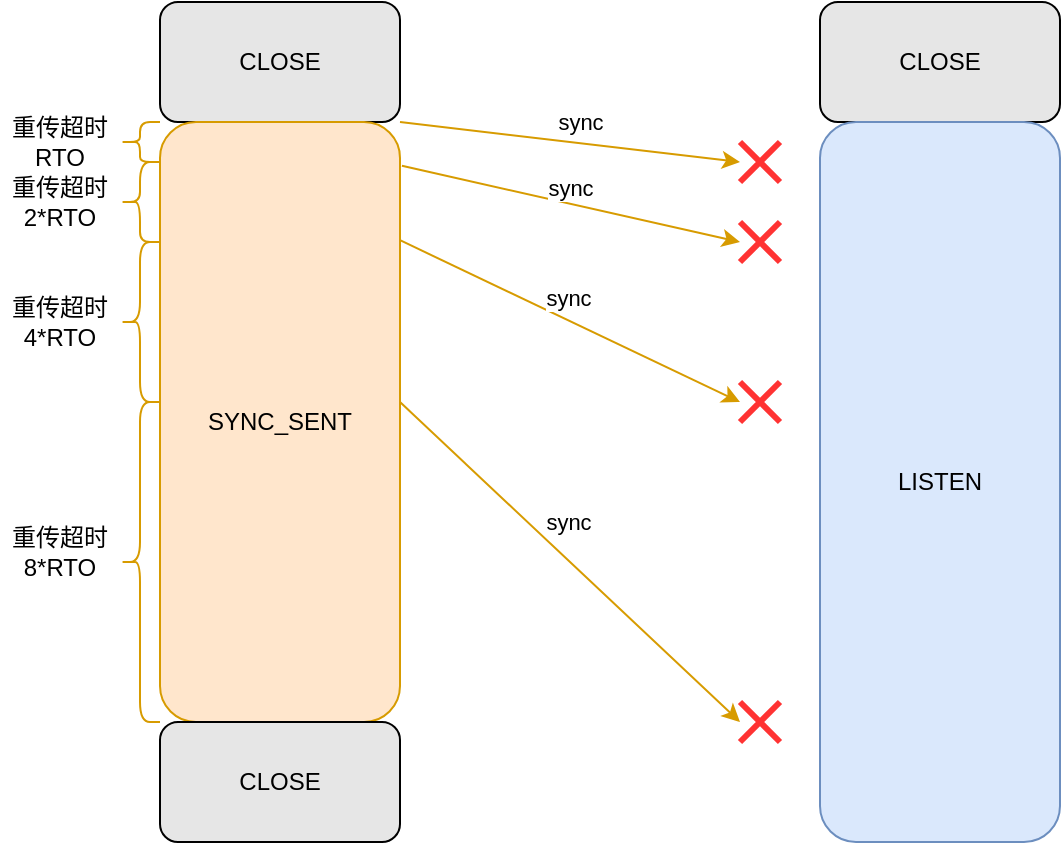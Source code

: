 <mxfile version="20.8.16" type="device"><diagram name="第 1 页" id="rM8j7UXgsIs_4yj_zaCb"><mxGraphModel dx="1418" dy="828" grid="1" gridSize="10" guides="1" tooltips="1" connect="1" arrows="1" fold="1" page="1" pageScale="1" pageWidth="827" pageHeight="1169" math="0" shadow="0"><root><mxCell id="0"/><mxCell id="1" parent="0"/><mxCell id="NiQcPkI9Ou7xpyMPSRXo-1" value="CLOSE" style="rounded=1;whiteSpace=wrap;html=1;fillColor=#E6E6E6;" vertex="1" parent="1"><mxGeometry x="150" y="100" width="120" height="60" as="geometry"/></mxCell><mxCell id="NiQcPkI9Ou7xpyMPSRXo-2" value="CLOSE" style="rounded=1;whiteSpace=wrap;html=1;fillColor=#E6E6E6;" vertex="1" parent="1"><mxGeometry x="480" y="100" width="120" height="60" as="geometry"/></mxCell><mxCell id="NiQcPkI9Ou7xpyMPSRXo-3" value="SYNC_SENT" style="rounded=1;whiteSpace=wrap;html=1;fillColor=#ffe6cc;strokeColor=#d79b00;" vertex="1" parent="1"><mxGeometry x="150" y="160" width="120" height="300" as="geometry"/></mxCell><mxCell id="NiQcPkI9Ou7xpyMPSRXo-4" value="LISTEN" style="rounded=1;whiteSpace=wrap;html=1;fillColor=#dae8fc;strokeColor=#6c8ebf;" vertex="1" parent="1"><mxGeometry x="480" y="160" width="120" height="360" as="geometry"/></mxCell><mxCell id="NiQcPkI9Ou7xpyMPSRXo-5" value="" style="endArrow=classic;html=1;rounded=0;exitX=1;exitY=0;exitDx=0;exitDy=0;fillColor=#ffe6cc;strokeColor=#d79b00;" edge="1" parent="1" source="NiQcPkI9Ou7xpyMPSRXo-3"><mxGeometry width="50" height="50" relative="1" as="geometry"><mxPoint x="390" y="450" as="sourcePoint"/><mxPoint x="440" y="180" as="targetPoint"/></mxGeometry></mxCell><mxCell id="NiQcPkI9Ou7xpyMPSRXo-7" value="sync" style="edgeLabel;html=1;align=center;verticalAlign=middle;resizable=0;points=[];" vertex="1" connectable="0" parent="NiQcPkI9Ou7xpyMPSRXo-5"><mxGeometry x="-0.199" y="-1" relative="1" as="geometry"><mxPoint x="22" y="-9" as="offset"/></mxGeometry></mxCell><mxCell id="NiQcPkI9Ou7xpyMPSRXo-8" value="" style="shape=umlDestroy;whiteSpace=wrap;html=1;strokeWidth=3;fillColor=#FF3333;strokeColor=#FF3333;" vertex="1" parent="1"><mxGeometry x="440.0" y="210" width="20" height="20" as="geometry"/></mxCell><mxCell id="NiQcPkI9Ou7xpyMPSRXo-9" value="" style="shape=curlyBracket;whiteSpace=wrap;html=1;rounded=1;labelPosition=left;verticalLabelPosition=middle;align=right;verticalAlign=middle;strokeColor=#d79b00;fillColor=#ffe6cc;size=0.5;" vertex="1" parent="1"><mxGeometry x="130" y="160" width="20" height="20" as="geometry"/></mxCell><mxCell id="NiQcPkI9Ou7xpyMPSRXo-10" value="重传超时RTO" style="text;html=1;strokeColor=none;fillColor=none;align=center;verticalAlign=middle;whiteSpace=wrap;rounded=0;" vertex="1" parent="1"><mxGeometry x="70" y="155" width="60" height="30" as="geometry"/></mxCell><mxCell id="NiQcPkI9Ou7xpyMPSRXo-12" value="" style="shape=curlyBracket;whiteSpace=wrap;html=1;rounded=1;labelPosition=left;verticalLabelPosition=middle;align=right;verticalAlign=middle;strokeColor=#d79b00;fillColor=#ffe6cc;size=0.5;" vertex="1" parent="1"><mxGeometry x="130" y="180" width="20" height="40" as="geometry"/></mxCell><mxCell id="NiQcPkI9Ou7xpyMPSRXo-13" value="" style="endArrow=classic;html=1;rounded=0;fillColor=#ffe6cc;strokeColor=#d79b00;exitX=1.008;exitY=0.073;exitDx=0;exitDy=0;exitPerimeter=0;" edge="1" parent="1" source="NiQcPkI9Ou7xpyMPSRXo-3"><mxGeometry width="50" height="50" relative="1" as="geometry"><mxPoint x="280" y="190" as="sourcePoint"/><mxPoint x="440" y="220" as="targetPoint"/></mxGeometry></mxCell><mxCell id="NiQcPkI9Ou7xpyMPSRXo-14" value="sync" style="edgeLabel;html=1;align=center;verticalAlign=middle;resizable=0;points=[];" vertex="1" connectable="0" parent="NiQcPkI9Ou7xpyMPSRXo-13"><mxGeometry x="-0.199" y="-1" relative="1" as="geometry"><mxPoint x="16" y="-5" as="offset"/></mxGeometry></mxCell><mxCell id="NiQcPkI9Ou7xpyMPSRXo-23" value="" style="shape=umlDestroy;whiteSpace=wrap;html=1;strokeWidth=3;fillColor=#FF3333;strokeColor=#FF3333;" vertex="1" parent="1"><mxGeometry x="440" y="170" width="20" height="20" as="geometry"/></mxCell><mxCell id="NiQcPkI9Ou7xpyMPSRXo-33" value="重传超时2*RTO" style="text;html=1;strokeColor=none;fillColor=none;align=center;verticalAlign=middle;whiteSpace=wrap;rounded=0;" vertex="1" parent="1"><mxGeometry x="70" y="185" width="60" height="30" as="geometry"/></mxCell><mxCell id="NiQcPkI9Ou7xpyMPSRXo-34" value="" style="shape=curlyBracket;whiteSpace=wrap;html=1;rounded=1;labelPosition=left;verticalLabelPosition=middle;align=right;verticalAlign=middle;strokeColor=#d79b00;fillColor=#ffe6cc;size=0.5;" vertex="1" parent="1"><mxGeometry x="130" y="220" width="20" height="80" as="geometry"/></mxCell><mxCell id="NiQcPkI9Ou7xpyMPSRXo-35" value="重传超时4*RTO" style="text;html=1;strokeColor=none;fillColor=none;align=center;verticalAlign=middle;whiteSpace=wrap;rounded=0;" vertex="1" parent="1"><mxGeometry x="70" y="245" width="60" height="30" as="geometry"/></mxCell><mxCell id="NiQcPkI9Ou7xpyMPSRXo-36" value="" style="endArrow=classic;html=1;rounded=0;fillColor=#ffe6cc;strokeColor=#d79b00;exitX=1;exitY=0.197;exitDx=0;exitDy=0;exitPerimeter=0;" edge="1" parent="1" source="NiQcPkI9Ou7xpyMPSRXo-3"><mxGeometry width="50" height="50" relative="1" as="geometry"><mxPoint x="280" y="220" as="sourcePoint"/><mxPoint x="440" y="300" as="targetPoint"/></mxGeometry></mxCell><mxCell id="NiQcPkI9Ou7xpyMPSRXo-37" value="sync" style="edgeLabel;html=1;align=center;verticalAlign=middle;resizable=0;points=[];" vertex="1" connectable="0" parent="NiQcPkI9Ou7xpyMPSRXo-36"><mxGeometry x="-0.199" y="-1" relative="1" as="geometry"><mxPoint x="16" y="-5" as="offset"/></mxGeometry></mxCell><mxCell id="NiQcPkI9Ou7xpyMPSRXo-38" value="" style="shape=umlDestroy;whiteSpace=wrap;html=1;strokeWidth=3;fillColor=#FF3333;strokeColor=#FF3333;" vertex="1" parent="1"><mxGeometry x="440.0" y="290" width="20" height="20" as="geometry"/></mxCell><mxCell id="NiQcPkI9Ou7xpyMPSRXo-39" value="" style="shape=curlyBracket;whiteSpace=wrap;html=1;rounded=1;labelPosition=left;verticalLabelPosition=middle;align=right;verticalAlign=middle;strokeColor=#d79b00;fillColor=#ffe6cc;size=0.5;" vertex="1" parent="1"><mxGeometry x="130" y="300" width="20" height="160" as="geometry"/></mxCell><mxCell id="NiQcPkI9Ou7xpyMPSRXo-40" value="重传超时8*RTO" style="text;html=1;strokeColor=none;fillColor=none;align=center;verticalAlign=middle;whiteSpace=wrap;rounded=0;" vertex="1" parent="1"><mxGeometry x="70" y="360" width="60" height="30" as="geometry"/></mxCell><mxCell id="NiQcPkI9Ou7xpyMPSRXo-41" value="" style="endArrow=classic;html=1;rounded=0;fillColor=#ffe6cc;strokeColor=#d79b00;" edge="1" parent="1"><mxGeometry width="50" height="50" relative="1" as="geometry"><mxPoint x="270" y="300" as="sourcePoint"/><mxPoint x="440" y="460" as="targetPoint"/></mxGeometry></mxCell><mxCell id="NiQcPkI9Ou7xpyMPSRXo-42" value="sync" style="edgeLabel;html=1;align=center;verticalAlign=middle;resizable=0;points=[];" vertex="1" connectable="0" parent="NiQcPkI9Ou7xpyMPSRXo-41"><mxGeometry x="-0.199" y="-1" relative="1" as="geometry"><mxPoint x="16" y="-5" as="offset"/></mxGeometry></mxCell><mxCell id="NiQcPkI9Ou7xpyMPSRXo-43" value="" style="shape=umlDestroy;whiteSpace=wrap;html=1;strokeWidth=3;fillColor=#FF3333;strokeColor=#FF3333;" vertex="1" parent="1"><mxGeometry x="440.0" y="450" width="20" height="20" as="geometry"/></mxCell><mxCell id="NiQcPkI9Ou7xpyMPSRXo-44" value="CLOSE" style="rounded=1;whiteSpace=wrap;html=1;fillColor=#E6E6E6;" vertex="1" parent="1"><mxGeometry x="150" y="460" width="120" height="60" as="geometry"/></mxCell></root></mxGraphModel></diagram></mxfile>